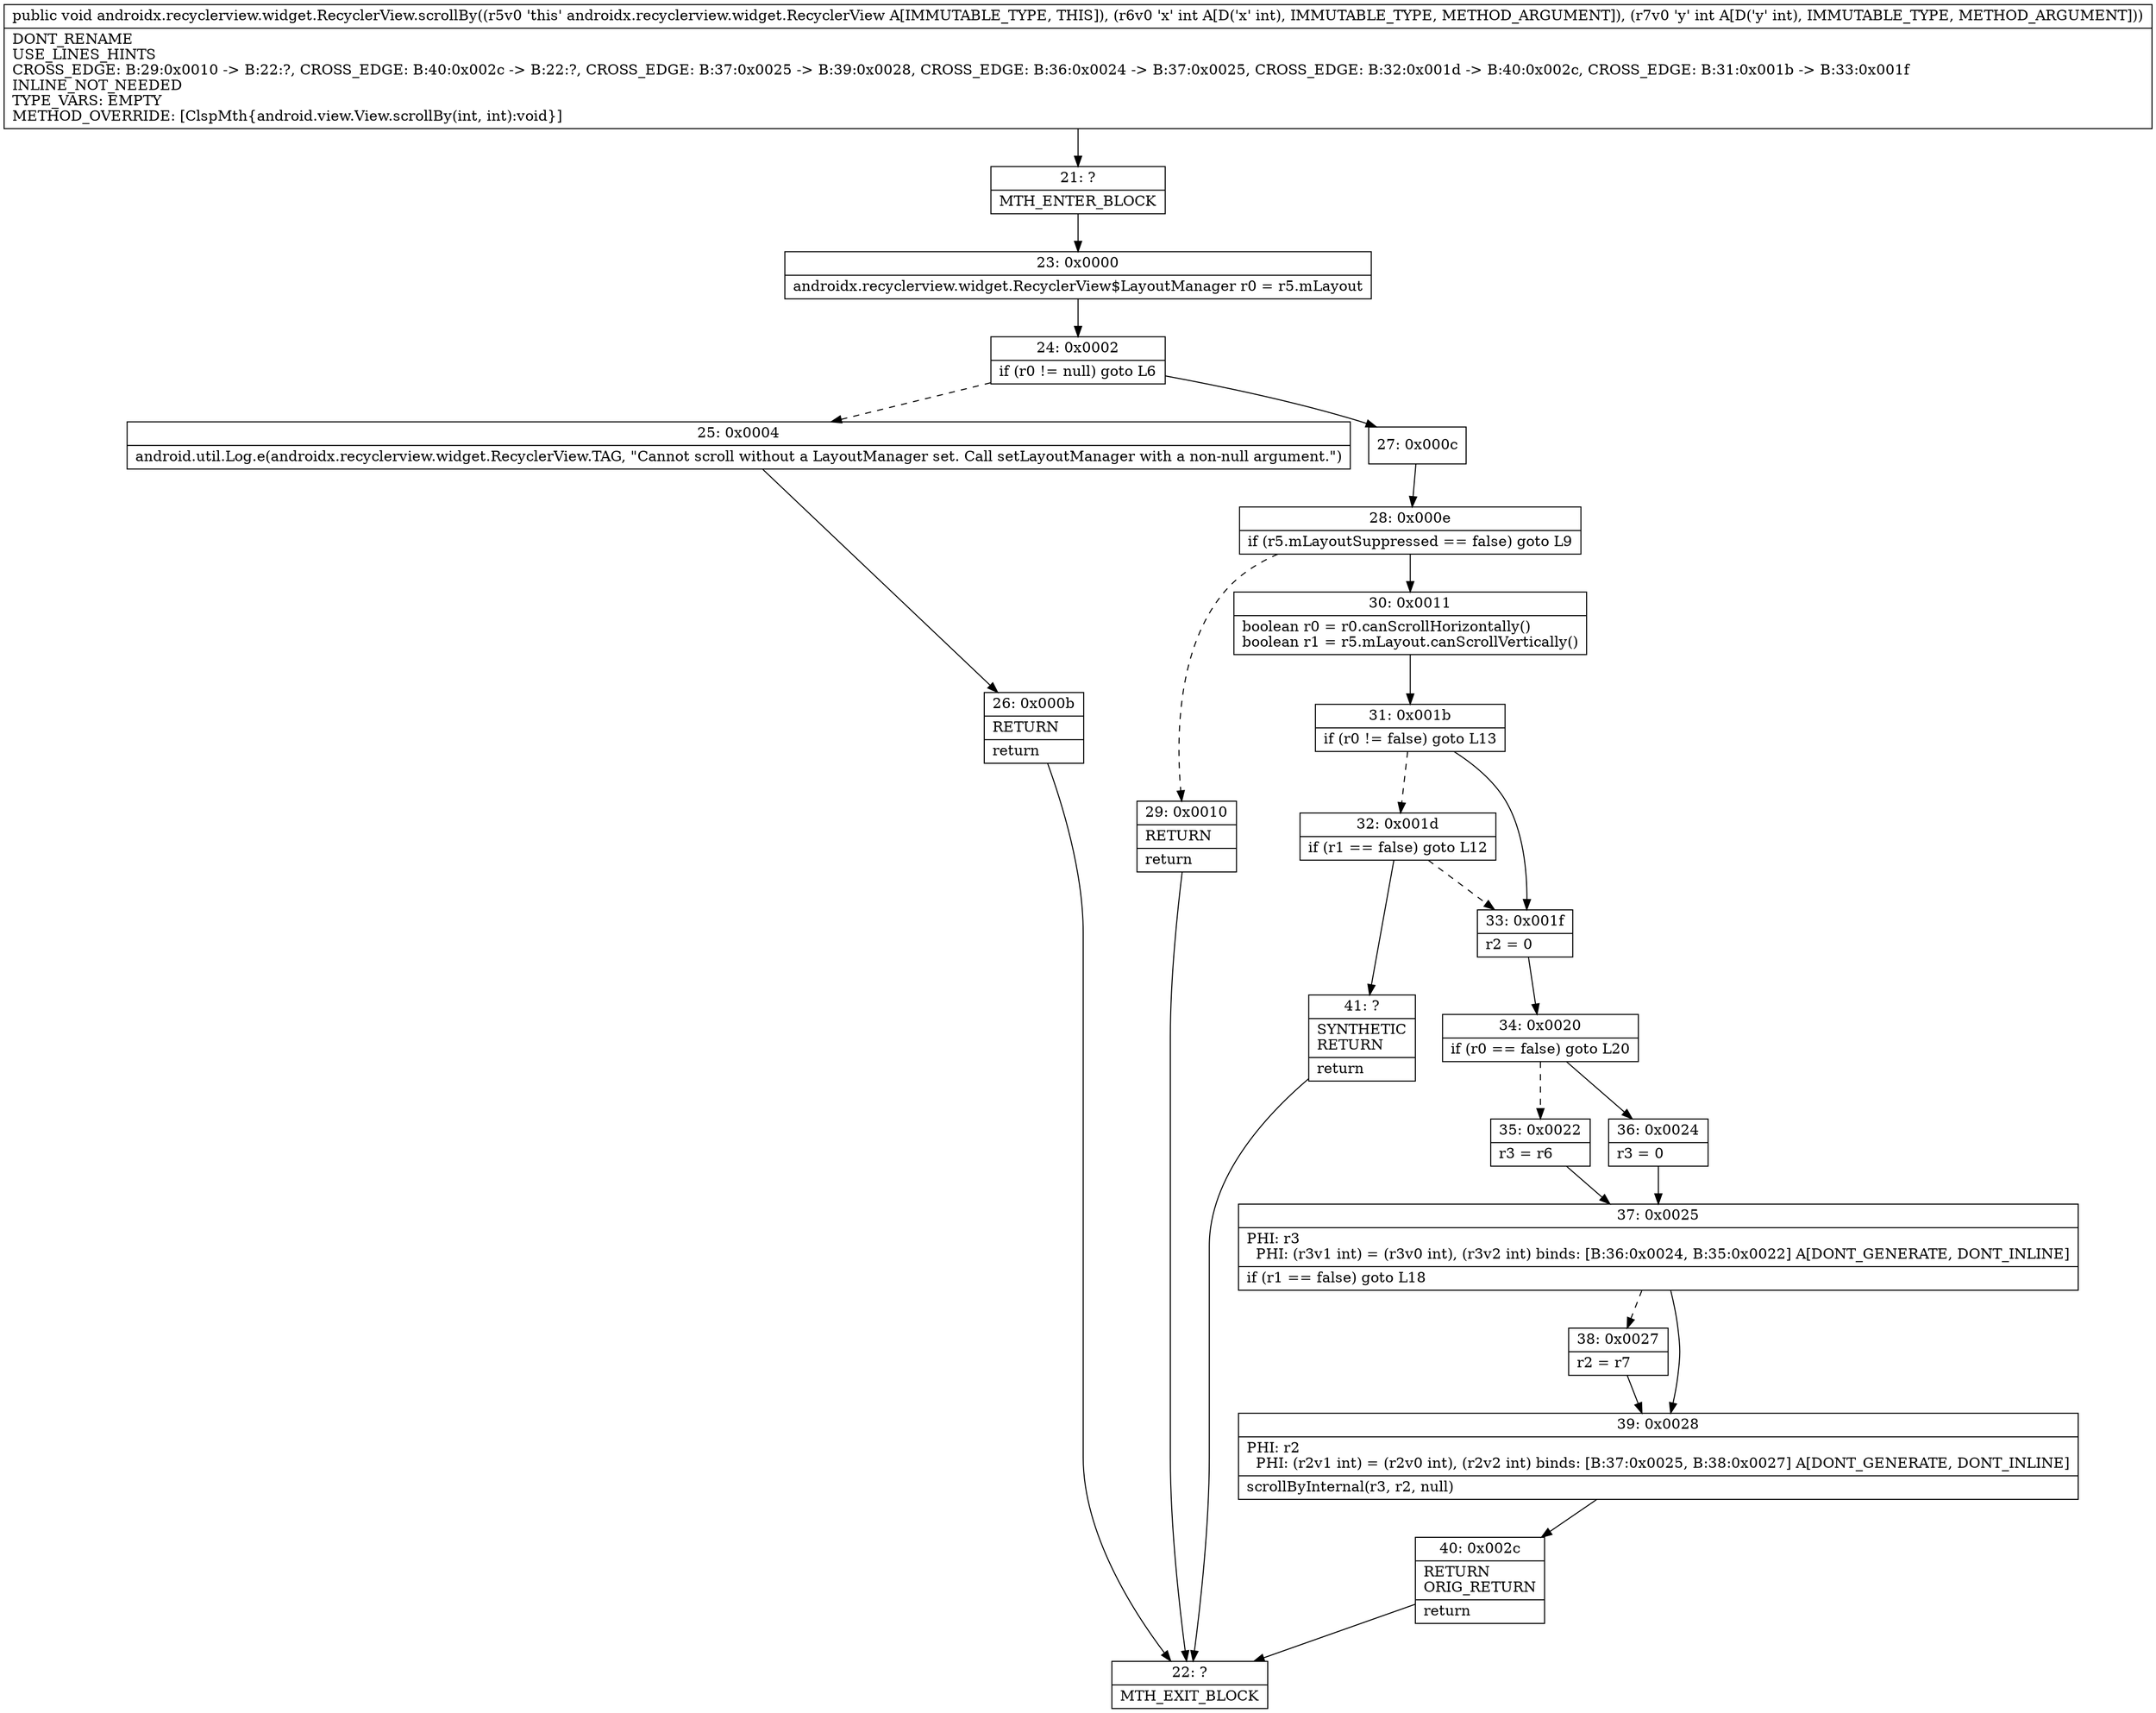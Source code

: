 digraph "CFG forandroidx.recyclerview.widget.RecyclerView.scrollBy(II)V" {
Node_21 [shape=record,label="{21\:\ ?|MTH_ENTER_BLOCK\l}"];
Node_23 [shape=record,label="{23\:\ 0x0000|androidx.recyclerview.widget.RecyclerView$LayoutManager r0 = r5.mLayout\l}"];
Node_24 [shape=record,label="{24\:\ 0x0002|if (r0 != null) goto L6\l}"];
Node_25 [shape=record,label="{25\:\ 0x0004|android.util.Log.e(androidx.recyclerview.widget.RecyclerView.TAG, \"Cannot scroll without a LayoutManager set. Call setLayoutManager with a non\-null argument.\")\l}"];
Node_26 [shape=record,label="{26\:\ 0x000b|RETURN\l|return\l}"];
Node_22 [shape=record,label="{22\:\ ?|MTH_EXIT_BLOCK\l}"];
Node_27 [shape=record,label="{27\:\ 0x000c}"];
Node_28 [shape=record,label="{28\:\ 0x000e|if (r5.mLayoutSuppressed == false) goto L9\l}"];
Node_29 [shape=record,label="{29\:\ 0x0010|RETURN\l|return\l}"];
Node_30 [shape=record,label="{30\:\ 0x0011|boolean r0 = r0.canScrollHorizontally()\lboolean r1 = r5.mLayout.canScrollVertically()\l}"];
Node_31 [shape=record,label="{31\:\ 0x001b|if (r0 != false) goto L13\l}"];
Node_32 [shape=record,label="{32\:\ 0x001d|if (r1 == false) goto L12\l}"];
Node_41 [shape=record,label="{41\:\ ?|SYNTHETIC\lRETURN\l|return\l}"];
Node_33 [shape=record,label="{33\:\ 0x001f|r2 = 0\l}"];
Node_34 [shape=record,label="{34\:\ 0x0020|if (r0 == false) goto L20\l}"];
Node_35 [shape=record,label="{35\:\ 0x0022|r3 = r6\l}"];
Node_37 [shape=record,label="{37\:\ 0x0025|PHI: r3 \l  PHI: (r3v1 int) = (r3v0 int), (r3v2 int) binds: [B:36:0x0024, B:35:0x0022] A[DONT_GENERATE, DONT_INLINE]\l|if (r1 == false) goto L18\l}"];
Node_38 [shape=record,label="{38\:\ 0x0027|r2 = r7\l}"];
Node_39 [shape=record,label="{39\:\ 0x0028|PHI: r2 \l  PHI: (r2v1 int) = (r2v0 int), (r2v2 int) binds: [B:37:0x0025, B:38:0x0027] A[DONT_GENERATE, DONT_INLINE]\l|scrollByInternal(r3, r2, null)\l}"];
Node_40 [shape=record,label="{40\:\ 0x002c|RETURN\lORIG_RETURN\l|return\l}"];
Node_36 [shape=record,label="{36\:\ 0x0024|r3 = 0\l}"];
MethodNode[shape=record,label="{public void androidx.recyclerview.widget.RecyclerView.scrollBy((r5v0 'this' androidx.recyclerview.widget.RecyclerView A[IMMUTABLE_TYPE, THIS]), (r6v0 'x' int A[D('x' int), IMMUTABLE_TYPE, METHOD_ARGUMENT]), (r7v0 'y' int A[D('y' int), IMMUTABLE_TYPE, METHOD_ARGUMENT]))  | DONT_RENAME\lUSE_LINES_HINTS\lCROSS_EDGE: B:29:0x0010 \-\> B:22:?, CROSS_EDGE: B:40:0x002c \-\> B:22:?, CROSS_EDGE: B:37:0x0025 \-\> B:39:0x0028, CROSS_EDGE: B:36:0x0024 \-\> B:37:0x0025, CROSS_EDGE: B:32:0x001d \-\> B:40:0x002c, CROSS_EDGE: B:31:0x001b \-\> B:33:0x001f\lINLINE_NOT_NEEDED\lTYPE_VARS: EMPTY\lMETHOD_OVERRIDE: [ClspMth\{android.view.View.scrollBy(int, int):void\}]\l}"];
MethodNode -> Node_21;Node_21 -> Node_23;
Node_23 -> Node_24;
Node_24 -> Node_25[style=dashed];
Node_24 -> Node_27;
Node_25 -> Node_26;
Node_26 -> Node_22;
Node_27 -> Node_28;
Node_28 -> Node_29[style=dashed];
Node_28 -> Node_30;
Node_29 -> Node_22;
Node_30 -> Node_31;
Node_31 -> Node_32[style=dashed];
Node_31 -> Node_33;
Node_32 -> Node_33[style=dashed];
Node_32 -> Node_41;
Node_41 -> Node_22;
Node_33 -> Node_34;
Node_34 -> Node_35[style=dashed];
Node_34 -> Node_36;
Node_35 -> Node_37;
Node_37 -> Node_38[style=dashed];
Node_37 -> Node_39;
Node_38 -> Node_39;
Node_39 -> Node_40;
Node_40 -> Node_22;
Node_36 -> Node_37;
}

